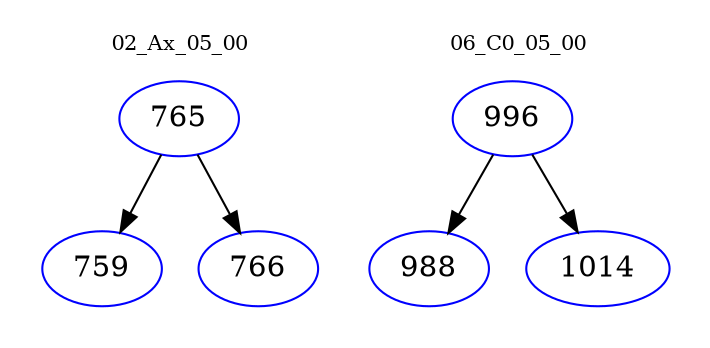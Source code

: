 digraph{
subgraph cluster_0 {
color = white
label = "02_Ax_05_00";
fontsize=10;
T0_765 [label="765", color="blue"]
T0_765 -> T0_759 [color="black"]
T0_759 [label="759", color="blue"]
T0_765 -> T0_766 [color="black"]
T0_766 [label="766", color="blue"]
}
subgraph cluster_1 {
color = white
label = "06_C0_05_00";
fontsize=10;
T1_996 [label="996", color="blue"]
T1_996 -> T1_988 [color="black"]
T1_988 [label="988", color="blue"]
T1_996 -> T1_1014 [color="black"]
T1_1014 [label="1014", color="blue"]
}
}
